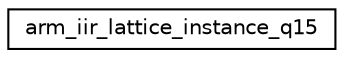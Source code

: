 digraph "Graphical Class Hierarchy"
{
 // LATEX_PDF_SIZE
  edge [fontname="Helvetica",fontsize="10",labelfontname="Helvetica",labelfontsize="10"];
  node [fontname="Helvetica",fontsize="10",shape=record];
  rankdir="LR";
  Node0 [label="arm_iir_lattice_instance_q15",height=0.2,width=0.4,color="black", fillcolor="white", style="filled",URL="$structarm__iir__lattice__instance__q15.html",tooltip="Instance structure for the Q15 IIR lattice filter."];
}
